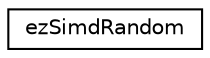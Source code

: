 digraph "Graphical Class Hierarchy"
{
 // LATEX_PDF_SIZE
  edge [fontname="Helvetica",fontsize="10",labelfontname="Helvetica",labelfontsize="10"];
  node [fontname="Helvetica",fontsize="10",shape=record];
  rankdir="LR";
  Node0 [label="ezSimdRandom",height=0.2,width=0.4,color="black", fillcolor="white", style="filled",URL="$d7/d50/structez_simd_random.htm",tooltip=" "];
}
